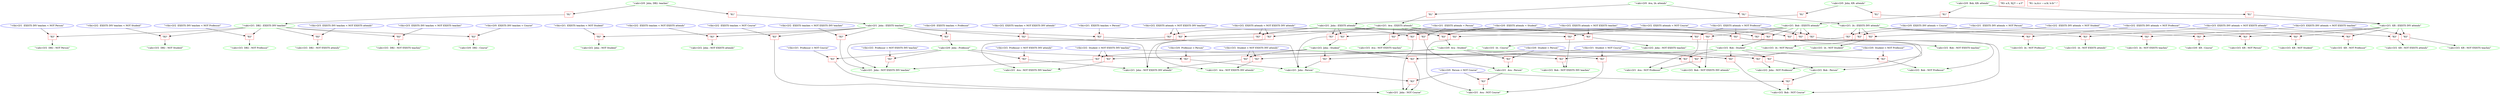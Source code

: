digraph {
    0 [ label = "\"<abi>LV2  Bob : Person\"" color=green]
    1 [ label = "\"R3: a:X, X⊑Y → a:Y\"" shape=rectangle color=red]
    2 [ label = "\"R3\"" shape=rectangle color=red]
    3 [ label = "\"<tbi>LV1  EXISTS attends < Person\"" color=blue]
    4 [ label = "\"<abi>LV1  Bob : EXISTS attends\"" color=green]
    5 [ label = "\"R3\"" shape=rectangle color=red]
    6 [ label = "\"<tbi>LV0  Student < Person\"" color=blue]
    7 [ label = "\"<abi>LV2  Bob : Student\"" color=green]
    8 [ label = "\"<abi>LV2  IA : Course\"" color=green]
    9 [ label = "\"R3\"" shape=rectangle color=red]
    10 [ label = "\"<tbi>LV0  EXISTS INV attends < Course\"" color=blue]
    11 [ label = "\"<abi>LV1  IA : EXISTS INV attends\"" color=green]
    12 [ label = "\"<abi>LV2  John : Student\"" color=green]
    13 [ label = "\"R3\"" shape=rectangle color=red]
    14 [ label = "\"<tbi>LV0  EXISTS attends < Student\"" color=blue]
    15 [ label = "\"<abi>LV1  John : EXISTS attends\"" color=green]
    16 [ label = "\"R3\"" shape=rectangle color=red]
    17 [ label = "\"<abi>LV2  DB2 : NOT Person\"" color=green]
    18 [ label = "\"R3\"" shape=rectangle color=red]
    19 [ label = "\"<tbi>LV1  EXISTS INV teaches < NOT Person\"" color=blue]
    20 [ label = "\"<abi>LV1  DB2 : EXISTS INV teaches\"" color=green]
    21 [ label = "\"<abi>LV2  KR : NOT Person\"" color=green]
    22 [ label = "\"R3\"" shape=rectangle color=red]
    23 [ label = "\"<tbi>LV1  EXISTS INV attends < NOT Person\"" color=blue]
    24 [ label = "\"<abi>LV1  KR : EXISTS INV attends\"" color=green]
    25 [ label = "\"<abi>LV2  IA : NOT Person\"" color=green]
    26 [ label = "\"R3\"" shape=rectangle color=red]
    27 [ label = "\"<abi>LV2  Bob : NOT Course\"" color=green]
    28 [ label = "\"R3\"" shape=rectangle color=red]
    29 [ label = "\"<tbi>LV2  EXISTS attends < NOT Course\"" color=blue]
    30 [ label = "\"R3\"" shape=rectangle color=red]
    31 [ label = "\"<tbi>LV0  Person < NOT Course\"" color=blue]
    32 [ label = "\"R3\"" shape=rectangle color=red]
    33 [ label = "\"<tbi>LV1  Student < NOT Course\"" color=blue]
    34 [ label = "\"<abi>LV2  John : NOT Student\"" color=green]
    35 [ label = "\"R3\"" shape=rectangle color=red]
    36 [ label = "\"<tbi>LV1  EXISTS teaches < NOT Student\"" color=blue]
    37 [ label = "\"<abi>LV1  John : EXISTS teaches\"" color=green]
    38 [ label = "\"<abi>LV2  DB2 : NOT Student\"" color=green]
    39 [ label = "\"R3\"" shape=rectangle color=red]
    40 [ label = "\"<tbi>LV2  EXISTS INV teaches < NOT Student\"" color=blue]
    41 [ label = "\"<abi>LV2  KR : NOT Student\"" color=green]
    42 [ label = "\"R3\"" shape=rectangle color=red]
    43 [ label = "\"<tbi>LV2  EXISTS INV attends < NOT Student\"" color=blue]
    44 [ label = "\"<abi>LV2  IA : NOT Student\"" color=green]
    45 [ label = "\"R3\"" shape=rectangle color=red]
    46 [ label = "\"<abi>LV2  John : NOT Professor\"" color=green]
    47 [ label = "\"R3\"" shape=rectangle color=red]
    48 [ label = "\"<tbi>LV1  EXISTS attends < NOT Professor\"" color=blue]
    49 [ label = "\"R3\"" shape=rectangle color=red]
    50 [ label = "\"<tbi>LV0  Student < NOT Professor\"" color=blue]
    51 [ label = "\"<abi>LV2  DB2 : NOT Professor\"" color=green]
    52 [ label = "\"R3\"" shape=rectangle color=red]
    53 [ label = "\"<tbi>LV2  EXISTS INV teaches < NOT Professor\"" color=blue]
    54 [ label = "\"<abi>LV2  KR : NOT Professor\"" color=green]
    55 [ label = "\"R3\"" shape=rectangle color=red]
    56 [ label = "\"<tbi>LV2  EXISTS INV attends < NOT Professor\"" color=blue]
    57 [ label = "\"<abi>LV2  IA : NOT Professor\"" color=green]
    58 [ label = "\"R3\"" shape=rectangle color=red]
    59 [ label = "\"<abi>LV2  Bob : NOT Professor\"" color=green]
    60 [ label = "\"R3\"" shape=rectangle color=red]
    61 [ label = "\"R3\"" shape=rectangle color=red]
    62 [ label = "\"<abi>LV2  John : NOT EXISTS attends\"" color=green]
    63 [ label = "\"R3\"" shape=rectangle color=red]
    64 [ label = "\"<tbi>LV2  EXISTS teaches < NOT EXISTS attends\"" color=blue]
    65 [ label = "\"<abi>LV2  DB2 : NOT EXISTS attends\"" color=green]
    66 [ label = "\"R3\"" shape=rectangle color=red]
    67 [ label = "\"<tbi>LV3  EXISTS INV teaches < NOT EXISTS attends\"" color=blue]
    68 [ label = "\"<abi>LV2  KR : NOT EXISTS attends\"" color=green]
    69 [ label = "\"R3\"" shape=rectangle color=red]
    70 [ label = "\"<tbi>LV3  EXISTS INV attends < NOT EXISTS attends\"" color=blue]
    71 [ label = "\"<abi>LV2  IA : NOT EXISTS attends\"" color=green]
    72 [ label = "\"R3\"" shape=rectangle color=red]
    73 [ label = "\"<abi>LV2  John : NOT EXISTS teaches\"" color=green]
    74 [ label = "\"R3\"" shape=rectangle color=red]
    75 [ label = "\"<tbi>LV2  EXISTS attends < NOT EXISTS teaches\"" color=blue]
    76 [ label = "\"<abi>LV2  Ava : NOT EXISTS teaches\"" color=green]
    77 [ label = "\"R3\"" shape=rectangle color=red]
    78 [ label = "\"<abi>LV1  Ava : EXISTS attends\"" color=green]
    79 [ label = "\"<abi>LV2  DB2 : NOT EXISTS teaches\"" color=green]
    80 [ label = "\"R3\"" shape=rectangle color=red]
    81 [ label = "\"<tbi>LV3  EXISTS INV teaches < NOT EXISTS teaches\"" color=blue]
    82 [ label = "\"<abi>LV2  KR : NOT EXISTS teaches\"" color=green]
    83 [ label = "\"R3\"" shape=rectangle color=red]
    84 [ label = "\"<tbi>LV3  EXISTS INV attends < NOT EXISTS teaches\"" color=blue]
    85 [ label = "\"<abi>LV2  IA : NOT EXISTS teaches\"" color=green]
    86 [ label = "\"R3\"" shape=rectangle color=red]
    87 [ label = "\"<abi>LV2  Bob : NOT EXISTS teaches\"" color=green]
    88 [ label = "\"R3\"" shape=rectangle color=red]
    89 [ label = "\"<abi>LV2  Bob : NOT EXISTS INV attends\"" color=green]
    90 [ label = "\"R3\"" shape=rectangle color=red]
    91 [ label = "\"<tbi>LV2  EXISTS attends < NOT EXISTS INV attends\"" color=blue]
    92 [ label = "\"R3\"" shape=rectangle color=red]
    93 [ label = "\"<tbi>LV2  Student < NOT EXISTS INV attends\"" color=blue]
    94 [ label = "\"<abi>LV2  Bob : NOT EXISTS INV teaches\"" color=green]
    95 [ label = "\"R3\"" shape=rectangle color=red]
    96 [ label = "\"<tbi>LV2  EXISTS attends < NOT EXISTS INV teaches\"" color=blue]
    97 [ label = "\"R3\"" shape=rectangle color=red]
    98 [ label = "\"<tbi>LV2  Student < NOT EXISTS INV teaches\"" color=blue]
    99 [ label = "\"<abi>LV1  John : Person\"" color=green]
    100 [ label = "\"R3\"" shape=rectangle color=red]
    101 [ label = "\"<tbi>LV0  Professor < Person\"" color=blue]
    102 [ label = "\"<abi>LV0  John : Professor\"" color=green]
    103 [ label = "\"R3\"" shape=rectangle color=red]
    104 [ label = "\"R3\"" shape=rectangle color=red]
    105 [ label = "\"<tbi>LV1  EXISTS teaches < Person\"" color=blue]
    106 [ label = "\"R3\"" shape=rectangle color=red]
    107 [ label = "\"<abi>LV1  Ava : Person\"" color=green]
    108 [ label = "\"R3\"" shape=rectangle color=red]
    109 [ label = "\"<abi>LV0  Ava : Student\"" color=green]
    110 [ label = "\"R3\"" shape=rectangle color=red]
    111 [ label = "\"R1: (a,b):r → a:∃r, b:∃r^-\"" shape=rectangle color=red]
    112 [ label = "\"R1\"" shape=rectangle color=red]
    113 [ label = "\"<abi>LV0  John, KR: attends\"" color=green]
    114 [ label = "\"R1\"" shape=rectangle color=red]
    115 [ label = "\"<abi>LV0  Ava, IA: attends\"" color=green]
    116 [ label = "\"R1\"" shape=rectangle color=red]
    117 [ label = "\"<abi>LV0  Bob, KR: attends\"" color=green]
    118 [ label = "\"R1\"" shape=rectangle color=red]
    119 [ label = "\"<abi>LV0  John, DB2: teaches\"" color=green]
    120 [ label = "\"R1\"" shape=rectangle color=red]
    121 [ label = "\"R1\"" shape=rectangle color=red]
    122 [ label = "\"R1\"" shape=rectangle color=red]
    123 [ label = "\"R1\"" shape=rectangle color=red]
    124 [ label = "\"<abi>LV1  John : NOT Course\"" color=green]
    125 [ label = "\"R3\"" shape=rectangle color=red]
    126 [ label = "\"<tbi>LV1  Professor < NOT Course\"" color=blue]
    127 [ label = "\"R3\"" shape=rectangle color=red]
    128 [ label = "\"R3\"" shape=rectangle color=red]
    129 [ label = "\"<tbi>LV2  EXISTS teaches < NOT Course\"" color=blue]
    130 [ label = "\"R3\"" shape=rectangle color=red]
    131 [ label = "\"R3\"" shape=rectangle color=red]
    132 [ label = "\"<abi>LV1  Ava : NOT Course\"" color=green]
    133 [ label = "\"R3\"" shape=rectangle color=red]
    134 [ label = "\"R3\"" shape=rectangle color=red]
    135 [ label = "\"R3\"" shape=rectangle color=red]
    136 [ label = "\"<abi>LV1  Ava : NOT Professor\"" color=green]
    137 [ label = "\"R3\"" shape=rectangle color=red]
    138 [ label = "\"R3\"" shape=rectangle color=red]
    139 [ label = "\"<abi>LV1  John : NOT EXISTS INV attends\"" color=green]
    140 [ label = "\"R3\"" shape=rectangle color=red]
    141 [ label = "\"<tbi>LV2  Professor < NOT EXISTS INV attends\"" color=blue]
    142 [ label = "\"R3\"" shape=rectangle color=red]
    143 [ label = "\"R3\"" shape=rectangle color=red]
    144 [ label = "\"<tbi>LV2  EXISTS teaches < NOT EXISTS INV attends\"" color=blue]
    145 [ label = "\"R3\"" shape=rectangle color=red]
    146 [ label = "\"<abi>LV1  Ava : NOT EXISTS INV attends\"" color=green]
    147 [ label = "\"R3\"" shape=rectangle color=red]
    148 [ label = "\"R3\"" shape=rectangle color=red]
    149 [ label = "\"<abi>LV1  John : NOT EXISTS INV teaches\"" color=green]
    150 [ label = "\"R3\"" shape=rectangle color=red]
    151 [ label = "\"<tbi>LV2  Professor < NOT EXISTS INV teaches\"" color=blue]
    152 [ label = "\"R3\"" shape=rectangle color=red]
    153 [ label = "\"R3\"" shape=rectangle color=red]
    154 [ label = "\"<tbi>LV2  EXISTS teaches < NOT EXISTS INV teaches\"" color=blue]
    155 [ label = "\"R3\"" shape=rectangle color=red]
    156 [ label = "\"<abi>LV1  Ava : NOT EXISTS INV teaches\"" color=green]
    157 [ label = "\"R3\"" shape=rectangle color=red]
    158 [ label = "\"R3\"" shape=rectangle color=red]
    159 [ label = "\"<abi>LV0  DB2 : Course\"" color=green]
    160 [ label = "\"R3\"" shape=rectangle color=red]
    161 [ label = "\"<tbi>LV0  EXISTS INV teaches < Course\"" color=blue]
    162 [ label = "\"<abi>LV0  KR : Course\"" color=green]
    163 [ label = "\"R3\"" shape=rectangle color=red]
    164 [ label = "\"R3\"" shape=rectangle color=red]
    165 [ label = "\"R3\"" shape=rectangle color=red]
    166 [ label = "\"<tbi>LV0  EXISTS teaches < Professor\"" color=blue]
    2 -> 0 [ color="black"]
    3 -> 2 [ color="black"]
    4 -> 2 [ color="black"]
    5 -> 0 [ color="black"]
    6 -> 5 [ color="black"]
    7 -> 5 [ color="black"]
    9 -> 8 [ color="black"]
    10 -> 9 [ color="black"]
    11 -> 9 [ color="black"]
    13 -> 12 [ color="black"]
    14 -> 13 [ color="black"]
    15 -> 13 [ color="black"]
    16 -> 7 [ color="black"]
    14 -> 16 [ color="black"]
    4 -> 16 [ color="black"]
    18 -> 17 [ color="black"]
    19 -> 18 [ color="black"]
    20 -> 18 [ color="black"]
    22 -> 21 [ color="black"]
    23 -> 22 [ color="black"]
    24 -> 22 [ color="black"]
    26 -> 25 [ color="black"]
    23 -> 26 [ color="black"]
    11 -> 26 [ color="black"]
    28 -> 27 [ color="black"]
    29 -> 28 [ color="black"]
    4 -> 28 [ color="black"]
    30 -> 27 [ color="black"]
    31 -> 30 [ color="black"]
    0 -> 30 [ color="black"]
    32 -> 27 [ color="black"]
    33 -> 32 [ color="black"]
    7 -> 32 [ color="black"]
    35 -> 34 [ color="black"]
    36 -> 35 [ color="black"]
    37 -> 35 [ color="black"]
    39 -> 38 [ color="black"]
    40 -> 39 [ color="black"]
    20 -> 39 [ color="black"]
    42 -> 41 [ color="black"]
    43 -> 42 [ color="black"]
    24 -> 42 [ color="black"]
    45 -> 44 [ color="black"]
    43 -> 45 [ color="black"]
    11 -> 45 [ color="black"]
    47 -> 46 [ color="black"]
    48 -> 47 [ color="black"]
    15 -> 47 [ color="black"]
    49 -> 46 [ color="black"]
    50 -> 49 [ color="black"]
    12 -> 49 [ color="black"]
    52 -> 51 [ color="black"]
    53 -> 52 [ color="black"]
    20 -> 52 [ color="black"]
    55 -> 54 [ color="black"]
    56 -> 55 [ color="black"]
    24 -> 55 [ color="black"]
    58 -> 57 [ color="black"]
    56 -> 58 [ color="black"]
    11 -> 58 [ color="black"]
    60 -> 59 [ color="black"]
    48 -> 60 [ color="black"]
    4 -> 60 [ color="black"]
    61 -> 59 [ color="black"]
    50 -> 61 [ color="black"]
    7 -> 61 [ color="black"]
    63 -> 62 [ color="black"]
    64 -> 63 [ color="black"]
    37 -> 63 [ color="black"]
    66 -> 65 [ color="black"]
    67 -> 66 [ color="black"]
    20 -> 66 [ color="black"]
    69 -> 68 [ color="black"]
    70 -> 69 [ color="black"]
    24 -> 69 [ color="black"]
    72 -> 71 [ color="black"]
    70 -> 72 [ color="black"]
    11 -> 72 [ color="black"]
    74 -> 73 [ color="black"]
    75 -> 74 [ color="black"]
    15 -> 74 [ color="black"]
    77 -> 76 [ color="black"]
    75 -> 77 [ color="black"]
    78 -> 77 [ color="black"]
    80 -> 79 [ color="black"]
    81 -> 80 [ color="black"]
    20 -> 80 [ color="black"]
    83 -> 82 [ color="black"]
    84 -> 83 [ color="black"]
    24 -> 83 [ color="black"]
    86 -> 85 [ color="black"]
    84 -> 86 [ color="black"]
    11 -> 86 [ color="black"]
    88 -> 87 [ color="black"]
    75 -> 88 [ color="black"]
    4 -> 88 [ color="black"]
    90 -> 89 [ color="black"]
    91 -> 90 [ color="black"]
    4 -> 90 [ color="black"]
    92 -> 89 [ color="black"]
    93 -> 92 [ color="black"]
    7 -> 92 [ color="black"]
    95 -> 94 [ color="black"]
    96 -> 95 [ color="black"]
    4 -> 95 [ color="black"]
    97 -> 94 [ color="black"]
    98 -> 97 [ color="black"]
    7 -> 97 [ color="black"]
    100 -> 99 [ color="black"]
    101 -> 100 [ color="black"]
    102 -> 100 [ color="black"]
    103 -> 99 [ color="black"]
    3 -> 103 [ color="black"]
    15 -> 103 [ color="black"]
    104 -> 99 [ color="black"]
    105 -> 104 [ color="black"]
    37 -> 104 [ color="black"]
    106 -> 99 [ color="black"]
    6 -> 106 [ color="black"]
    12 -> 106 [ color="black"]
    108 -> 107 [ color="black"]
    6 -> 108 [ color="black"]
    109 -> 108 [ color="black"]
    110 -> 107 [ color="black"]
    3 -> 110 [ color="black"]
    78 -> 110 [ color="black"]
    112 -> 15 [ color="black"]
    113 -> 112 [ color="black"]
    114 -> 78 [ color="black"]
    115 -> 114 [ color="black"]
    116 -> 4 [ color="black"]
    117 -> 116 [ color="black"]
    118 -> 37 [ color="black"]
    119 -> 118 [ color="black"]
    120 -> 24 [ color="black"]
    113 -> 120 [ color="black"]
    121 -> 24 [ color="black"]
    117 -> 121 [ color="black"]
    122 -> 11 [ color="black"]
    115 -> 122 [ color="black"]
    123 -> 20 [ color="black"]
    119 -> 123 [ color="black"]
    125 -> 124 [ color="black"]
    126 -> 125 [ color="black"]
    102 -> 125 [ color="black"]
    127 -> 124 [ color="black"]
    29 -> 127 [ color="black"]
    15 -> 127 [ color="black"]
    128 -> 124 [ color="black"]
    129 -> 128 [ color="black"]
    37 -> 128 [ color="black"]
    130 -> 124 [ color="black"]
    31 -> 130 [ color="black"]
    99 -> 130 [ color="black"]
    131 -> 124 [ color="black"]
    33 -> 131 [ color="black"]
    12 -> 131 [ color="black"]
    133 -> 132 [ color="black"]
    33 -> 133 [ color="black"]
    109 -> 133 [ color="black"]
    134 -> 132 [ color="black"]
    29 -> 134 [ color="black"]
    78 -> 134 [ color="black"]
    135 -> 132 [ color="black"]
    31 -> 135 [ color="black"]
    107 -> 135 [ color="black"]
    137 -> 136 [ color="black"]
    50 -> 137 [ color="black"]
    109 -> 137 [ color="black"]
    138 -> 136 [ color="black"]
    48 -> 138 [ color="black"]
    78 -> 138 [ color="black"]
    140 -> 139 [ color="black"]
    141 -> 140 [ color="black"]
    102 -> 140 [ color="black"]
    142 -> 139 [ color="black"]
    91 -> 142 [ color="black"]
    15 -> 142 [ color="black"]
    143 -> 139 [ color="black"]
    144 -> 143 [ color="black"]
    37 -> 143 [ color="black"]
    145 -> 139 [ color="black"]
    93 -> 145 [ color="black"]
    12 -> 145 [ color="black"]
    147 -> 146 [ color="black"]
    93 -> 147 [ color="black"]
    109 -> 147 [ color="black"]
    148 -> 146 [ color="black"]
    91 -> 148 [ color="black"]
    78 -> 148 [ color="black"]
    150 -> 149 [ color="black"]
    151 -> 150 [ color="black"]
    102 -> 150 [ color="black"]
    152 -> 149 [ color="black"]
    96 -> 152 [ color="black"]
    15 -> 152 [ color="black"]
    153 -> 149 [ color="black"]
    154 -> 153 [ color="black"]
    37 -> 153 [ color="black"]
    155 -> 149 [ color="black"]
    98 -> 155 [ color="black"]
    12 -> 155 [ color="black"]
    157 -> 156 [ color="black"]
    98 -> 157 [ color="black"]
    109 -> 157 [ color="black"]
    158 -> 156 [ color="black"]
    96 -> 158 [ color="black"]
    78 -> 158 [ color="black"]
    160 -> 159 [ color="black"]
    161 -> 160 [ color="black"]
    20 -> 160 [ color="black"]
    163 -> 162 [ color="black"]
    10 -> 163 [ color="black"]
    24 -> 163 [ color="black"]
    164 -> 109 [ color="black"]
    14 -> 164 [ color="black"]
    78 -> 164 [ color="black"]
    165 -> 102 [ color="black"]
    166 -> 165 [ color="black"]
    37 -> 165 [ color="black"]
}

